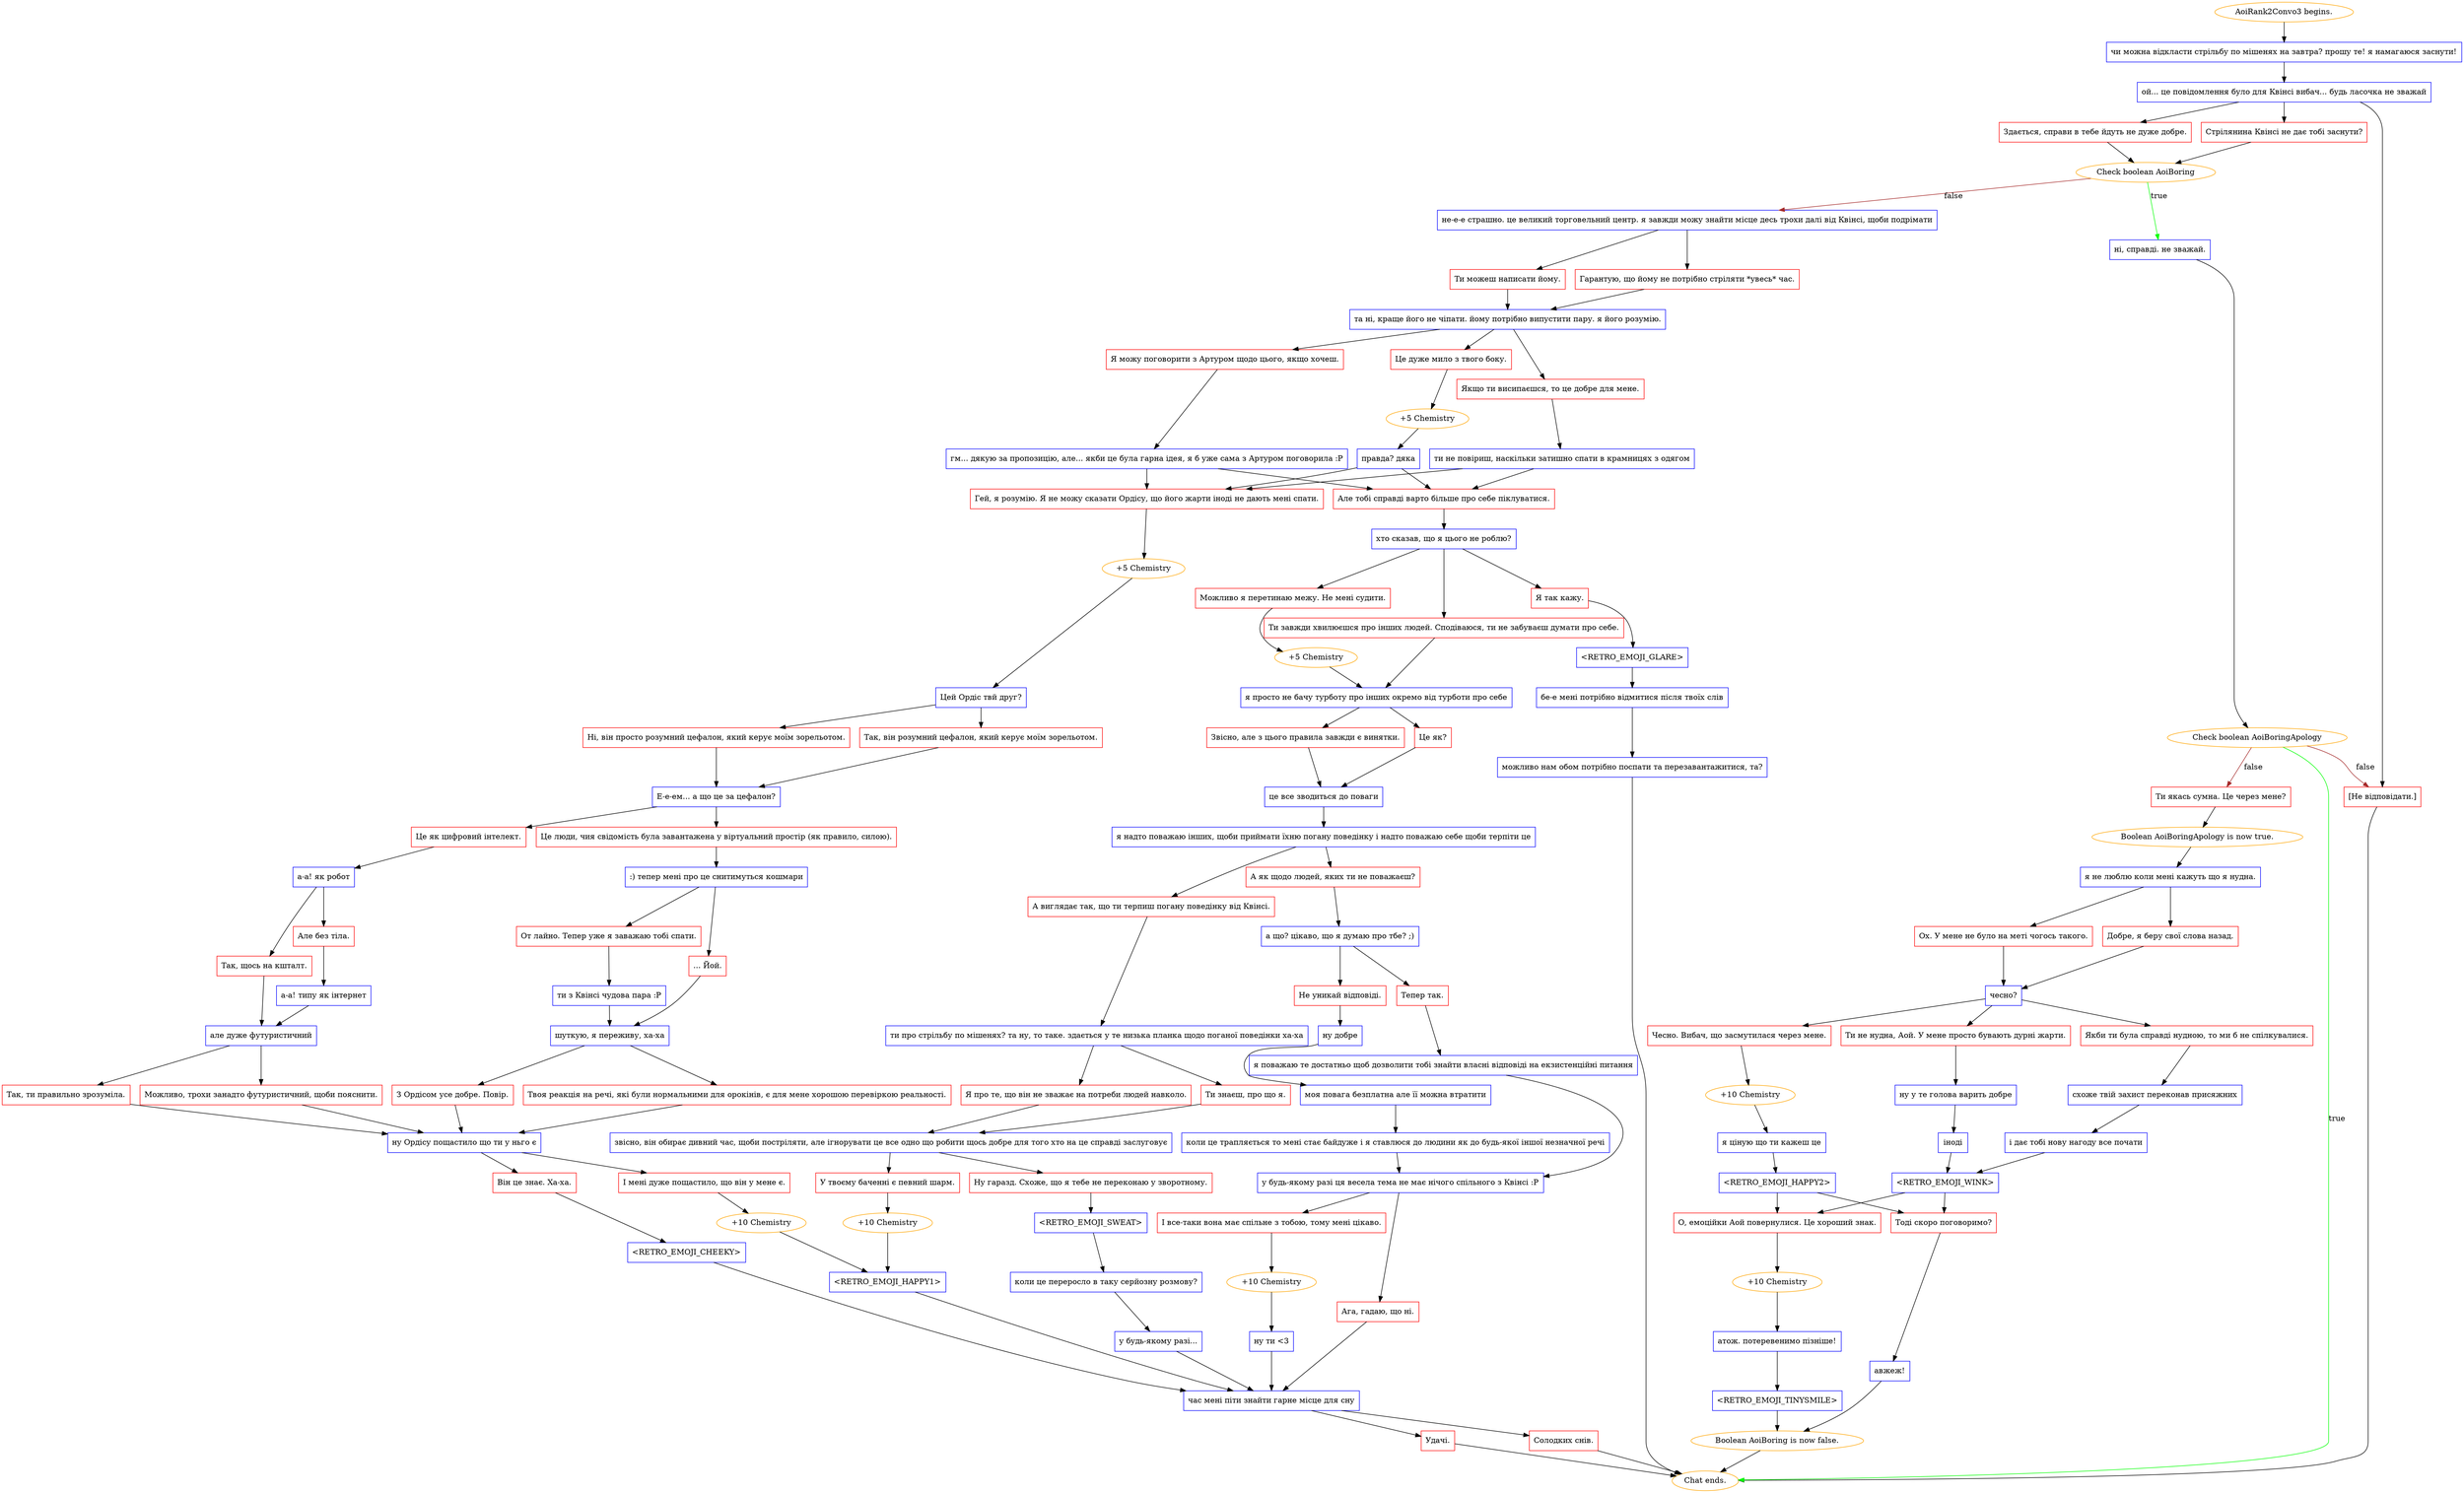 digraph {
	"AoiRank2Convo3 begins." [color=orange];
		"AoiRank2Convo3 begins." -> j2520549973;
	j2520549973 [label="чи можна відкласти стрільбу по мішенях на завтра? прошу те! я намагаюся заснути!",shape=box,color=blue];
		j2520549973 -> j848867418;
	j848867418 [label="ой... це повідомлення було для Квінсі вибач... будь ласочка не зважай",shape=box,color=blue];
		j848867418 -> j4168104808;
		j848867418 -> j2863302952;
		j848867418 -> j3548116585;
	j4168104808 [label="Стрілянина Квінсі не дає тобі заснути?",shape=box,color=red];
		j4168104808 -> j984047784;
	j2863302952 [label="Здається, справи в тебе йдуть не дуже добре.",shape=box,color=red];
		j2863302952 -> j984047784;
	j3548116585 [label="[Не відповідати.]",shape=box,color=red];
		j3548116585 -> "Chat ends.";
	j984047784 [label="Check boolean AoiBoring",color=orange];
		j984047784 -> j915434197 [label=true,color=green];
		j984047784 -> j4003031365 [label=false,color=brown];
	"Chat ends." [color=orange];
	j915434197 [label="ні, справді. не зважай.",shape=box,color=blue];
		j915434197 -> j1748829211;
	j4003031365 [label="не-е-е страшно. це великий торговельний центр. я завжди можу знайти місце десь трохи далі від Квінсі, щоби подрімати",shape=box,color=blue];
		j4003031365 -> j313453951;
		j4003031365 -> j662991481;
	j1748829211 [label="Check boolean AoiBoringApology",color=orange];
		j1748829211 -> "Chat ends." [label=true,color=green];
		j1748829211 -> j913733216 [label=false,color=brown];
		j1748829211 -> j3548116585 [label=false,color=brown];
	j313453951 [label="Гарантую, що йому не потрібно стріляти *увесь* час.",shape=box,color=red];
		j313453951 -> j913099200;
	j662991481 [label="Ти можеш написати йому.",shape=box,color=red];
		j662991481 -> j913099200;
	j913733216 [label="Ти якась сумна. Це через мене?",shape=box,color=red];
		j913733216 -> j665946152;
	j913099200 [label="та ні, краще його не чіпати. йому потрібно випустити пару. я його розумію.",shape=box,color=blue];
		j913099200 -> j123281329;
		j913099200 -> j2496350066;
		j913099200 -> j2558176204;
	j665946152 [label="Boolean AoiBoringApology is now true.",color=orange];
		j665946152 -> j2624077918;
	j123281329 [label="Я можу поговорити з Артуром щодо цього, якщо хочеш.",shape=box,color=red];
		j123281329 -> j1555897798;
	j2496350066 [label="Це дуже мило з твого боку.",shape=box,color=red];
		j2496350066 -> j1344013403;
	j2558176204 [label="Якщо ти висипаєшся, то це добре для мене.",shape=box,color=red];
		j2558176204 -> j3258104614;
	j2624077918 [label="я не люблю коли мені кажуть що я нудна.",shape=box,color=blue];
		j2624077918 -> j245580441;
		j2624077918 -> j1920662427;
	j1555897798 [label="гм... дякую за пропозицію, але... якби це була гарна ідея, я б уже сама з Артуром поговорила :P",shape=box,color=blue];
		j1555897798 -> j3563317253;
		j1555897798 -> j2665095306;
	j1344013403 [label="+5 Chemistry",color=orange];
		j1344013403 -> j994522274;
	j3258104614 [label="ти не повіриш, наскільки затишно спати в крамницях з одягом",shape=box,color=blue];
		j3258104614 -> j3563317253;
		j3258104614 -> j2665095306;
	j245580441 [label="Ох. У мене не було на меті чогось такого.",shape=box,color=red];
		j245580441 -> j1136608938;
	j1920662427 [label="Добре, я беру свої слова назад.",shape=box,color=red];
		j1920662427 -> j1136608938;
	j3563317253 [label="Гей, я розумію. Я не можу сказати Ордісу, що його жарти іноді не дають мені спати.",shape=box,color=red];
		j3563317253 -> j2530026967;
	j2665095306 [label="Але тобі справді варто більше про себе піклуватися.",shape=box,color=red];
		j2665095306 -> j1771886714;
	j994522274 [label="правда? дяка",shape=box,color=blue];
		j994522274 -> j3563317253;
		j994522274 -> j2665095306;
	j1136608938 [label="чесно?",shape=box,color=blue];
		j1136608938 -> j1434316559;
		j1136608938 -> j624680878;
		j1136608938 -> j2719108947;
	j2530026967 [label="+5 Chemistry",color=orange];
		j2530026967 -> j3910394025;
	j1771886714 [label="хто сказав, що я цього не роблю?",shape=box,color=blue];
		j1771886714 -> j3473277535;
		j1771886714 -> j1283397054;
		j1771886714 -> j2418676776;
	j1434316559 [label="Чесно. Вибач, що засмутилася через мене.",shape=box,color=red];
		j1434316559 -> j2988307845;
	j624680878 [label="Ти не нудна, Аой. У мене просто бувають дурні жарти.",shape=box,color=red];
		j624680878 -> j567472421;
	j2719108947 [label="Якби ти була справді нудною, то ми б не спілкувалися.",shape=box,color=red];
		j2719108947 -> j4124353123;
	j3910394025 [label="Цей Ордіс твй друг?",shape=box,color=blue];
		j3910394025 -> j1516695288;
		j3910394025 -> j456136886;
	j3473277535 [label="Ти завжди хвилюєшся про інших людей. Сподіваюся, ти не забуваєш думати про себе.",shape=box,color=red];
		j3473277535 -> j1385876056;
	j1283397054 [label="Можливо я перетинаю межу. Не мені судити.",shape=box,color=red];
		j1283397054 -> j84857246;
	j2418676776 [label="Я так кажу.",shape=box,color=red];
		j2418676776 -> j481631135;
	j2988307845 [label="+10 Chemistry",color=orange];
		j2988307845 -> j3875040097;
	j567472421 [label="ну у те голова варить добре",shape=box,color=blue];
		j567472421 -> j3909824788;
	j4124353123 [label="схоже твій захист переконав присяжних",shape=box,color=blue];
		j4124353123 -> j2945109651;
	j1516695288 [label="Так, він розумний цефалон, який керує моїм зорельотом.",shape=box,color=red];
		j1516695288 -> j105376500;
	j456136886 [label="Ні, він просто розумний цефалон, який керує моїм зорельотом.",shape=box,color=red];
		j456136886 -> j105376500;
	j1385876056 [label="я просто не бачу турботу про інших окремо від турботи про себе",shape=box,color=blue];
		j1385876056 -> j4221603916;
		j1385876056 -> j1294697951;
	j84857246 [label="+5 Chemistry",color=orange];
		j84857246 -> j1385876056;
	j481631135 [label="<RETRO_EMOJI_GLARE>",shape=box,color=blue];
		j481631135 -> j3117599907;
	j3875040097 [label="я ціную що ти кажеш це",shape=box,color=blue];
		j3875040097 -> j1995693646;
	j3909824788 [label="іноді",shape=box,color=blue];
		j3909824788 -> j3783714755;
	j2945109651 [label="і дає тобі нову нагоду все почати",shape=box,color=blue];
		j2945109651 -> j3783714755;
	j105376500 [label="Е-е-ем... а що це за цефалон?",shape=box,color=blue];
		j105376500 -> j2136466730;
		j105376500 -> j1726399510;
	j4221603916 [label="Звісно, але з цього правила завжди є винятки.",shape=box,color=red];
		j4221603916 -> j4236918158;
	j1294697951 [label="Це як?",shape=box,color=red];
		j1294697951 -> j4236918158;
	j3117599907 [label="бе-е мені потрібно відмитися після твоїх слів",shape=box,color=blue];
		j3117599907 -> j2249234762;
	j1995693646 [label="<RETRO_EMOJI_HAPPY2>",shape=box,color=blue];
		j1995693646 -> j1123854804;
		j1995693646 -> j361218459;
	j3783714755 [label="<RETRO_EMOJI_WINK>",shape=box,color=blue];
		j3783714755 -> j1123854804;
		j3783714755 -> j361218459;
	j2136466730 [label="Це як цифровий інтелект.",shape=box,color=red];
		j2136466730 -> j2853551744;
	j1726399510 [label="Це люди, чия свідомість була завантажена у віртуальний простір (як правило, силою).",shape=box,color=red];
		j1726399510 -> j2508828306;
	j4236918158 [label="це все зводиться до поваги",shape=box,color=blue];
		j4236918158 -> j3340705909;
	j2249234762 [label="можливо нам обом потрібно поспати та перезавантажитися, та?",shape=box,color=blue];
		j2249234762 -> "Chat ends.";
	j1123854804 [label="Тоді скоро поговоримо?",shape=box,color=red];
		j1123854804 -> j3984227476;
	j361218459 [label="О, емоційки Аой повернулися. Це хороший знак.",shape=box,color=red];
		j361218459 -> j1159936437;
	j2853551744 [label="а-а! як робот",shape=box,color=blue];
		j2853551744 -> j437454612;
		j2853551744 -> j751175359;
	j2508828306 [label=":) тепер мені про це снитимуться кошмари",shape=box,color=blue];
		j2508828306 -> j3646889774;
		j2508828306 -> j3327813103;
	j3340705909 [label="я надто поважаю інших, щоби приймати їхню погану поведінку і надто поважаю себе щоби терпіти це",shape=box,color=blue];
		j3340705909 -> j711423897;
		j3340705909 -> j1425156073;
	j3984227476 [label="авжеж!",shape=box,color=blue];
		j3984227476 -> j2581611291;
	j1159936437 [label="+10 Chemistry",color=orange];
		j1159936437 -> j2793284189;
	j437454612 [label="Так, щось на кшталт.",shape=box,color=red];
		j437454612 -> j2920298978;
	j751175359 [label="Але без тіла.",shape=box,color=red];
		j751175359 -> j2837746210;
	j3646889774 [label="От лайно. Тепер уже я заважаю тобі спати.",shape=box,color=red];
		j3646889774 -> j2033579938;
	j3327813103 [label="... Йой.",shape=box,color=red];
		j3327813103 -> j2792929848;
	j711423897 [label="А як щодо людей, яких ти не поважаєш?",shape=box,color=red];
		j711423897 -> j3367592194;
	j1425156073 [label="А виглядає так, що ти терпиш погану поведінку від Квінсі.",shape=box,color=red];
		j1425156073 -> j1910424672;
	j2581611291 [label="Boolean AoiBoring is now false.",color=orange];
		j2581611291 -> "Chat ends.";
	j2793284189 [label="атож. потеревенимо пізніше!",shape=box,color=blue];
		j2793284189 -> j153386734;
	j2920298978 [label="але дуже футуристичний",shape=box,color=blue];
		j2920298978 -> j2120738472;
		j2920298978 -> j2142305268;
	j2837746210 [label="а-а! типу як інтернет",shape=box,color=blue];
		j2837746210 -> j2920298978;
	j2033579938 [label="ти з Квінсі чудова пара :P",shape=box,color=blue];
		j2033579938 -> j2792929848;
	j2792929848 [label="шуткую, я переживу, ха-ха",shape=box,color=blue];
		j2792929848 -> j1615136678;
		j2792929848 -> j2493347042;
	j3367592194 [label="а що? цікаво, що я думаю про тбе? ;)",shape=box,color=blue];
		j3367592194 -> j2536582910;
		j3367592194 -> j59544932;
	j1910424672 [label="ти про стрільбу по мішенях? та ну, то таке. здається у те низька планка щодо поганої поведінки ха-ха",shape=box,color=blue];
		j1910424672 -> j2250529334;
		j1910424672 -> j1513326164;
	j153386734 [label="<RETRO_EMOJI_TINYSMILE>",shape=box,color=blue];
		j153386734 -> j2581611291;
	j2120738472 [label="Так, ти правильно зрозуміла.",shape=box,color=red];
		j2120738472 -> j2771292841;
	j2142305268 [label="Можливо, трохи занадто футуристичний, щоби пояснити.",shape=box,color=red];
		j2142305268 -> j2771292841;
	j1615136678 [label="З Ордісом усе добре. Повір.",shape=box,color=red];
		j1615136678 -> j2771292841;
	j2493347042 [label="Твоя реакція на речі, які були нормальними для орокінів, є для мене хорошою перевіркою реальності.",shape=box,color=red];
		j2493347042 -> j2771292841;
	j2536582910 [label="Тепер так.",shape=box,color=red];
		j2536582910 -> j1005251004;
	j59544932 [label="Не уникай відповіді.",shape=box,color=red];
		j59544932 -> j1231276494;
	j2250529334 [label="Ти знаєш, про що я.",shape=box,color=red];
		j2250529334 -> j3744640137;
	j1513326164 [label="Я про те, що він не зважає на потреби людей навколо.",shape=box,color=red];
		j1513326164 -> j3744640137;
	j2771292841 [label="ну Ордісу пощастило що ти у ньго є",shape=box,color=blue];
		j2771292841 -> j1162756896;
		j2771292841 -> j3363554599;
	j1005251004 [label="я поважаю те достатньо щоб дозволити тобі знайти власні відповіді на екзистенційні питання",shape=box,color=blue];
		j1005251004 -> j3289233308;
	j1231276494 [label="ну добре",shape=box,color=blue];
		j1231276494 -> j1411165765;
	j3744640137 [label="звісно, він обирає дивний час, щоби постріляти, але ігнорувати це все одно що робити щось добре для того хто на це справді заслуговує",shape=box,color=blue];
		j3744640137 -> j262184270;
		j3744640137 -> j953117696;
	j1162756896 [label="Він це знає. Ха-ха.",shape=box,color=red];
		j1162756896 -> j3450284443;
	j3363554599 [label="І мені дуже пощастило, що він у мене є.",shape=box,color=red];
		j3363554599 -> j787504487;
	j3289233308 [label="у будь-якому разі ця весела тема не має нічого спільного з Квінсі :P",shape=box,color=blue];
		j3289233308 -> j2862955830;
		j3289233308 -> j2846253246;
	j1411165765 [label="моя повага безплатна але її можна втратити",shape=box,color=blue];
		j1411165765 -> j158194794;
	j262184270 [label="Ну гаразд. Схоже, що я тебе не переконаю у зворотному.",shape=box,color=red];
		j262184270 -> j4240853941;
	j953117696 [label="У твоєму баченні є певний шарм.",shape=box,color=red];
		j953117696 -> j2617986543;
	j3450284443 [label="<RETRO_EMOJI_CHEEKY>",shape=box,color=blue];
		j3450284443 -> j1466378992;
	j787504487 [label="+10 Chemistry",color=orange];
		j787504487 -> j1531359738;
	j2862955830 [label="І все-таки вона має спільне з тобою, тому мені цікаво.",shape=box,color=red];
		j2862955830 -> j2402823715;
	j2846253246 [label="Ага, гадаю, що ні.",shape=box,color=red];
		j2846253246 -> j1466378992;
	j158194794 [label="коли це трапляється то мені стає байдуже і я ставлюся до людини як до будь-якої іншої незначної речі",shape=box,color=blue];
		j158194794 -> j3289233308;
	j4240853941 [label="<RETRO_EMOJI_SWEAT>",shape=box,color=blue];
		j4240853941 -> j2275439257;
	j2617986543 [label="+10 Chemistry",color=orange];
		j2617986543 -> j1531359738;
	j1466378992 [label="час мені піти знайти гарне місце для сну",shape=box,color=blue];
		j1466378992 -> j2006705992;
		j1466378992 -> j3101237468;
	j1531359738 [label="<RETRO_EMOJI_HAPPY1>",shape=box,color=blue];
		j1531359738 -> j1466378992;
	j2402823715 [label="+10 Chemistry",color=orange];
		j2402823715 -> j1162066936;
	j2275439257 [label="коли це переросло в таку серйозну розмову?",shape=box,color=blue];
		j2275439257 -> j3986358458;
	j2006705992 [label="Удачі.",shape=box,color=red];
		j2006705992 -> "Chat ends.";
	j3101237468 [label="Солодких снів.",shape=box,color=red];
		j3101237468 -> "Chat ends.";
	j1162066936 [label="ну ти <3",shape=box,color=blue];
		j1162066936 -> j1466378992;
	j3986358458 [label="у будь-якому разі...",shape=box,color=blue];
		j3986358458 -> j1466378992;
}